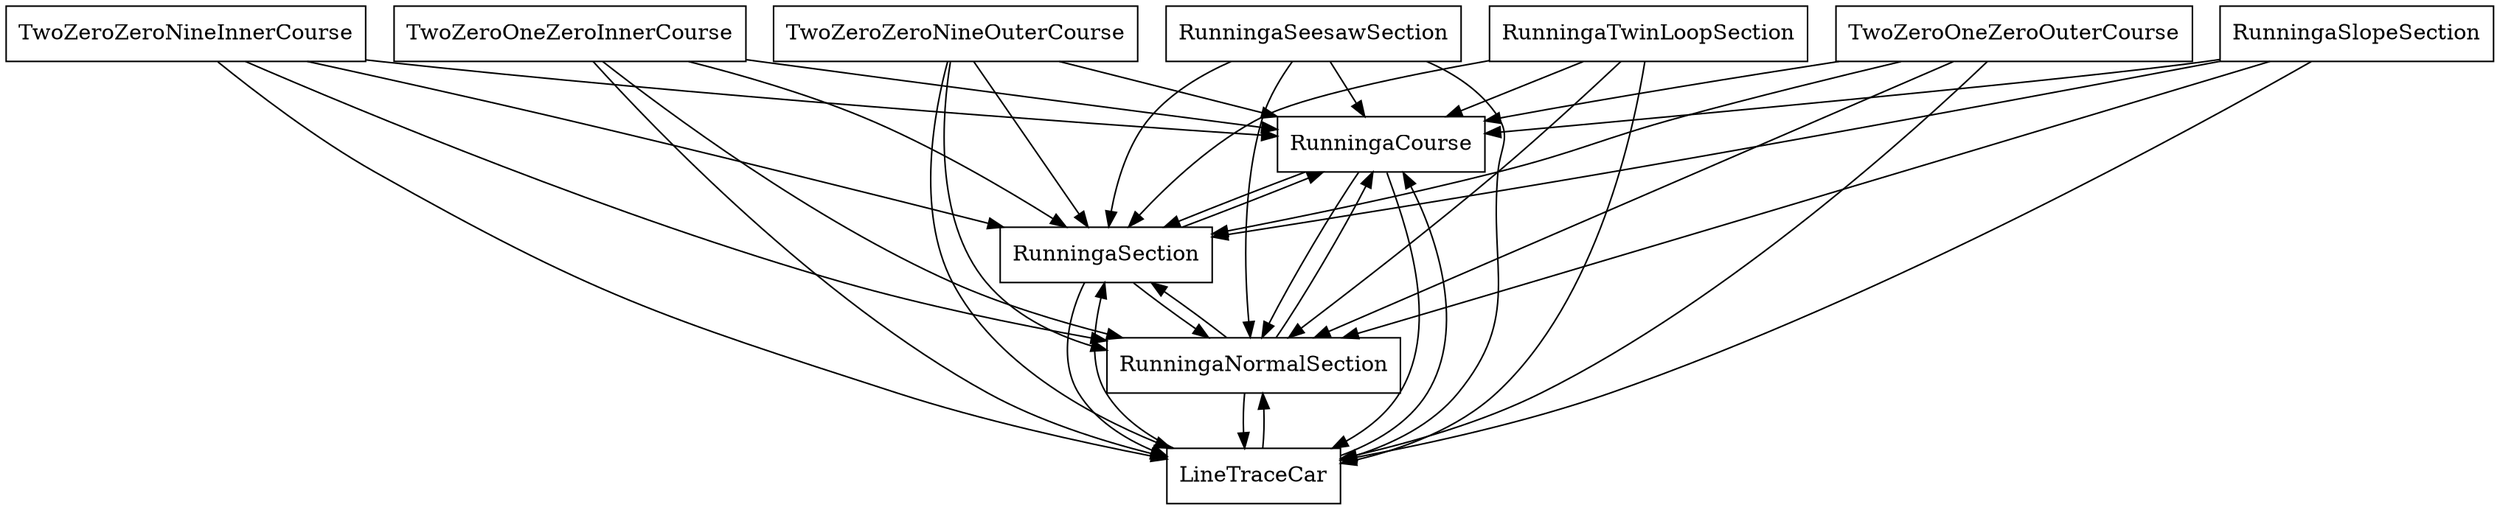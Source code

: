 digraph{
graph [rankdir=TB];
node [shape=box];
edge [arrowhead=normal];
0[label="RunningaCourse",]
1[label="TwoZeroZeroNineInnerCourse",]
2[label="TwoZeroOneZeroInnerCourse",]
3[label="RunningaSection",]
4[label="TwoZeroZeroNineOuterCourse",]
5[label="RunningaSeesawSection",]
6[label="LineTraceCar",]
7[label="RunningaNormalSection",]
8[label="RunningaSlopeSection",]
9[label="RunningaTwinLoopSection",]
10[label="TwoZeroOneZeroOuterCourse",]
0->3[label="",]
0->6[label="",]
0->7[label="",]
1->0[label="",]
1->3[label="",]
1->6[label="",]
1->7[label="",]
2->0[label="",]
2->3[label="",]
2->6[label="",]
2->7[label="",]
3->0[label="",]
3->6[label="",]
3->7[label="",]
4->0[label="",]
4->3[label="",]
4->6[label="",]
4->7[label="",]
5->0[label="",]
5->3[label="",]
5->6[label="",]
5->7[label="",]
6->0[label="",]
6->3[label="",]
6->7[label="",]
7->0[label="",]
7->3[label="",]
7->6[label="",]
8->0[label="",]
8->3[label="",]
8->6[label="",]
8->7[label="",]
9->0[label="",]
9->3[label="",]
9->6[label="",]
9->7[label="",]
10->0[label="",]
10->3[label="",]
10->6[label="",]
10->7[label="",]
}

